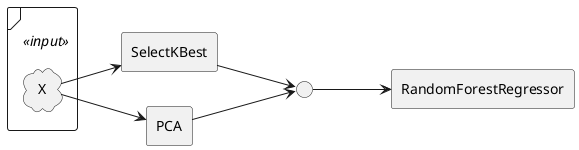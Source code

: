 @startuml

skinparam monochrome true
skinparam shadowing false

left to right direction

frame " " <<input>> {
    cloud X
}
rectangle SelectKBest
rectangle PCA
interface " " as c1
rectangle RandomForestRegressor
X --> SelectKBest
X --> PCA
SelectKBest --> c1
PCA --> c1
c1 --> RandomForestRegressor

@enduml
